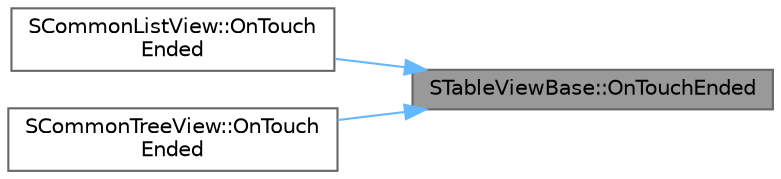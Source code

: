 digraph "STableViewBase::OnTouchEnded"
{
 // INTERACTIVE_SVG=YES
 // LATEX_PDF_SIZE
  bgcolor="transparent";
  edge [fontname=Helvetica,fontsize=10,labelfontname=Helvetica,labelfontsize=10];
  node [fontname=Helvetica,fontsize=10,shape=box,height=0.2,width=0.4];
  rankdir="RL";
  Node1 [id="Node000001",label="STableViewBase::OnTouchEnded",height=0.2,width=0.4,color="gray40", fillcolor="grey60", style="filled", fontcolor="black",tooltip="Called when a touchpad touch is ended (finger lifted)"];
  Node1 -> Node2 [id="edge1_Node000001_Node000002",dir="back",color="steelblue1",style="solid",tooltip=" "];
  Node2 [id="Node000002",label="SCommonListView::OnTouch\lEnded",height=0.2,width=0.4,color="grey40", fillcolor="white", style="filled",URL="$df/d1b/classSCommonListView.html#a7b15cd6758feba28c773d0e36dc63e99",tooltip="Called when a touchpad touch is ended (finger lifted)"];
  Node1 -> Node3 [id="edge2_Node000001_Node000003",dir="back",color="steelblue1",style="solid",tooltip=" "];
  Node3 [id="Node000003",label="SCommonTreeView::OnTouch\lEnded",height=0.2,width=0.4,color="grey40", fillcolor="white", style="filled",URL="$d8/dcf/classSCommonTreeView.html#ac3ab2155bf46defdd7aafcf8109f25e7",tooltip="Called when a touchpad touch is ended (finger lifted)"];
}
